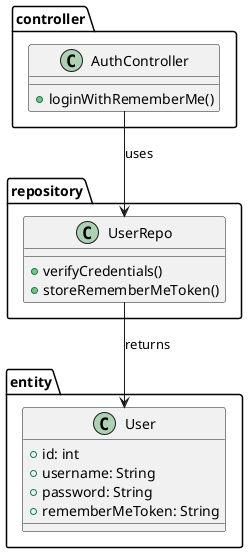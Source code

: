; filepath: /home/slightlywind/Repositories/Legacy/SWD392/class_diagrams/remember_me.puml
@startuml
package controller {
    class AuthController {
        +loginWithRememberMe()
    }
}

package repository {
    class UserRepo {
        +verifyCredentials()
        +storeRememberMeToken()
    }
}

package entity {
    class User {
        +id: int
        +username: String
        +password: String
        +rememberMeToken: String
    }
}

AuthController --> UserRepo : uses
UserRepo --> User : returns
@enduml